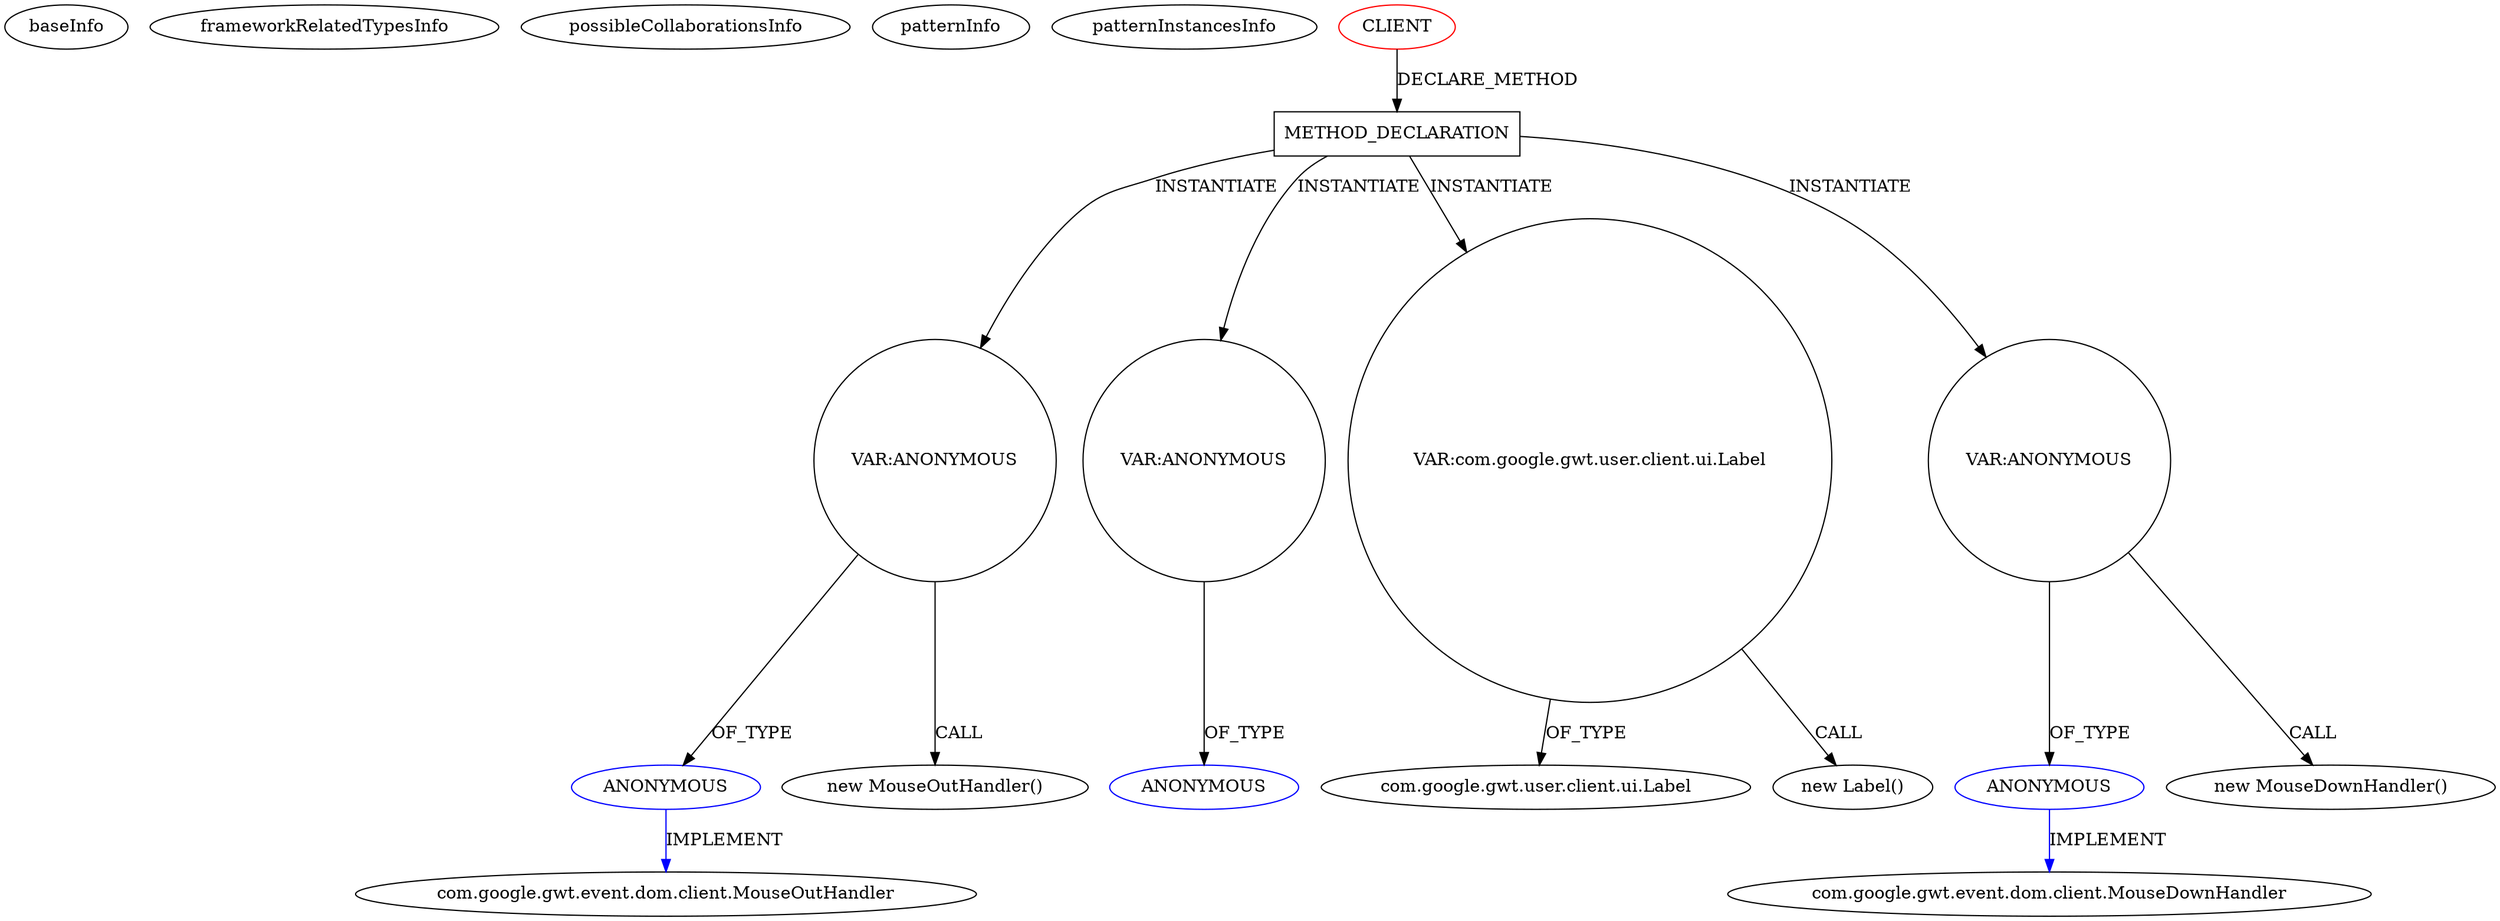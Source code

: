 digraph {
baseInfo[graphId=712,category="pattern",isAnonymous=false,possibleRelation=false]
frameworkRelatedTypesInfo[]
possibleCollaborationsInfo[]
patternInfo[frequency=2.0,patternRootClient=0]
patternInstancesInfo[0="skavish-collaborative-paint~/skavish-collaborative-paint/collaborative-paint-master/src/com/acme/collpaint/client/page/CollPaintView.java~CollPaintView~4493",1="Duke-H--DDOPlanner~/Duke-H--DDOPlanner/DDOPlanner-master/DDOPlanner/src/com/ddoplanner/enhancement/Enhancement.java~Enhancement~144"]
131[label="com.google.gwt.event.dom.client.MouseOutHandler",vertexType="FRAMEWORK_INTERFACE_TYPE",isFrameworkType=false]
130[label="ANONYMOUS",vertexType="REFERENCE_ANONYMOUS_DECLARATION",isFrameworkType=false,color=blue]
129[label="VAR:ANONYMOUS",vertexType="VARIABLE_EXPRESION",isFrameworkType=false,shape=circle]
128[label="new MouseOutHandler()",vertexType="CONSTRUCTOR_CALL",isFrameworkType=false]
79[label="METHOD_DECLARATION",vertexType="CLIENT_METHOD_DECLARATION",isFrameworkType=false,shape=box]
0[label="CLIENT",vertexType="ROOT_CLIENT_CLASS_DECLARATION",isFrameworkType=false,color=red]
121[label="VAR:ANONYMOUS",vertexType="VARIABLE_EXPRESION",isFrameworkType=false,shape=circle]
122[label="ANONYMOUS",vertexType="REFERENCE_ANONYMOUS_DECLARATION",isFrameworkType=false,color=blue]
89[label="VAR:com.google.gwt.user.client.ui.Label",vertexType="VARIABLE_EXPRESION",isFrameworkType=false,shape=circle]
13[label="com.google.gwt.user.client.ui.Label",vertexType="FRAMEWORK_CLASS_TYPE",isFrameworkType=false]
104[label="VAR:ANONYMOUS",vertexType="VARIABLE_EXPRESION",isFrameworkType=false,shape=circle]
105[label="ANONYMOUS",vertexType="REFERENCE_ANONYMOUS_DECLARATION",isFrameworkType=false,color=blue]
106[label="com.google.gwt.event.dom.client.MouseDownHandler",vertexType="FRAMEWORK_INTERFACE_TYPE",isFrameworkType=false]
88[label="new Label()",vertexType="CONSTRUCTOR_CALL",isFrameworkType=false]
103[label="new MouseDownHandler()",vertexType="CONSTRUCTOR_CALL",isFrameworkType=false]
129->130[label="OF_TYPE"]
89->88[label="CALL"]
130->131[label="IMPLEMENT",color=blue]
104->105[label="OF_TYPE"]
79->104[label="INSTANTIATE"]
105->106[label="IMPLEMENT",color=blue]
121->122[label="OF_TYPE"]
89->13[label="OF_TYPE"]
79->129[label="INSTANTIATE"]
79->89[label="INSTANTIATE"]
0->79[label="DECLARE_METHOD"]
79->121[label="INSTANTIATE"]
129->128[label="CALL"]
104->103[label="CALL"]
}

